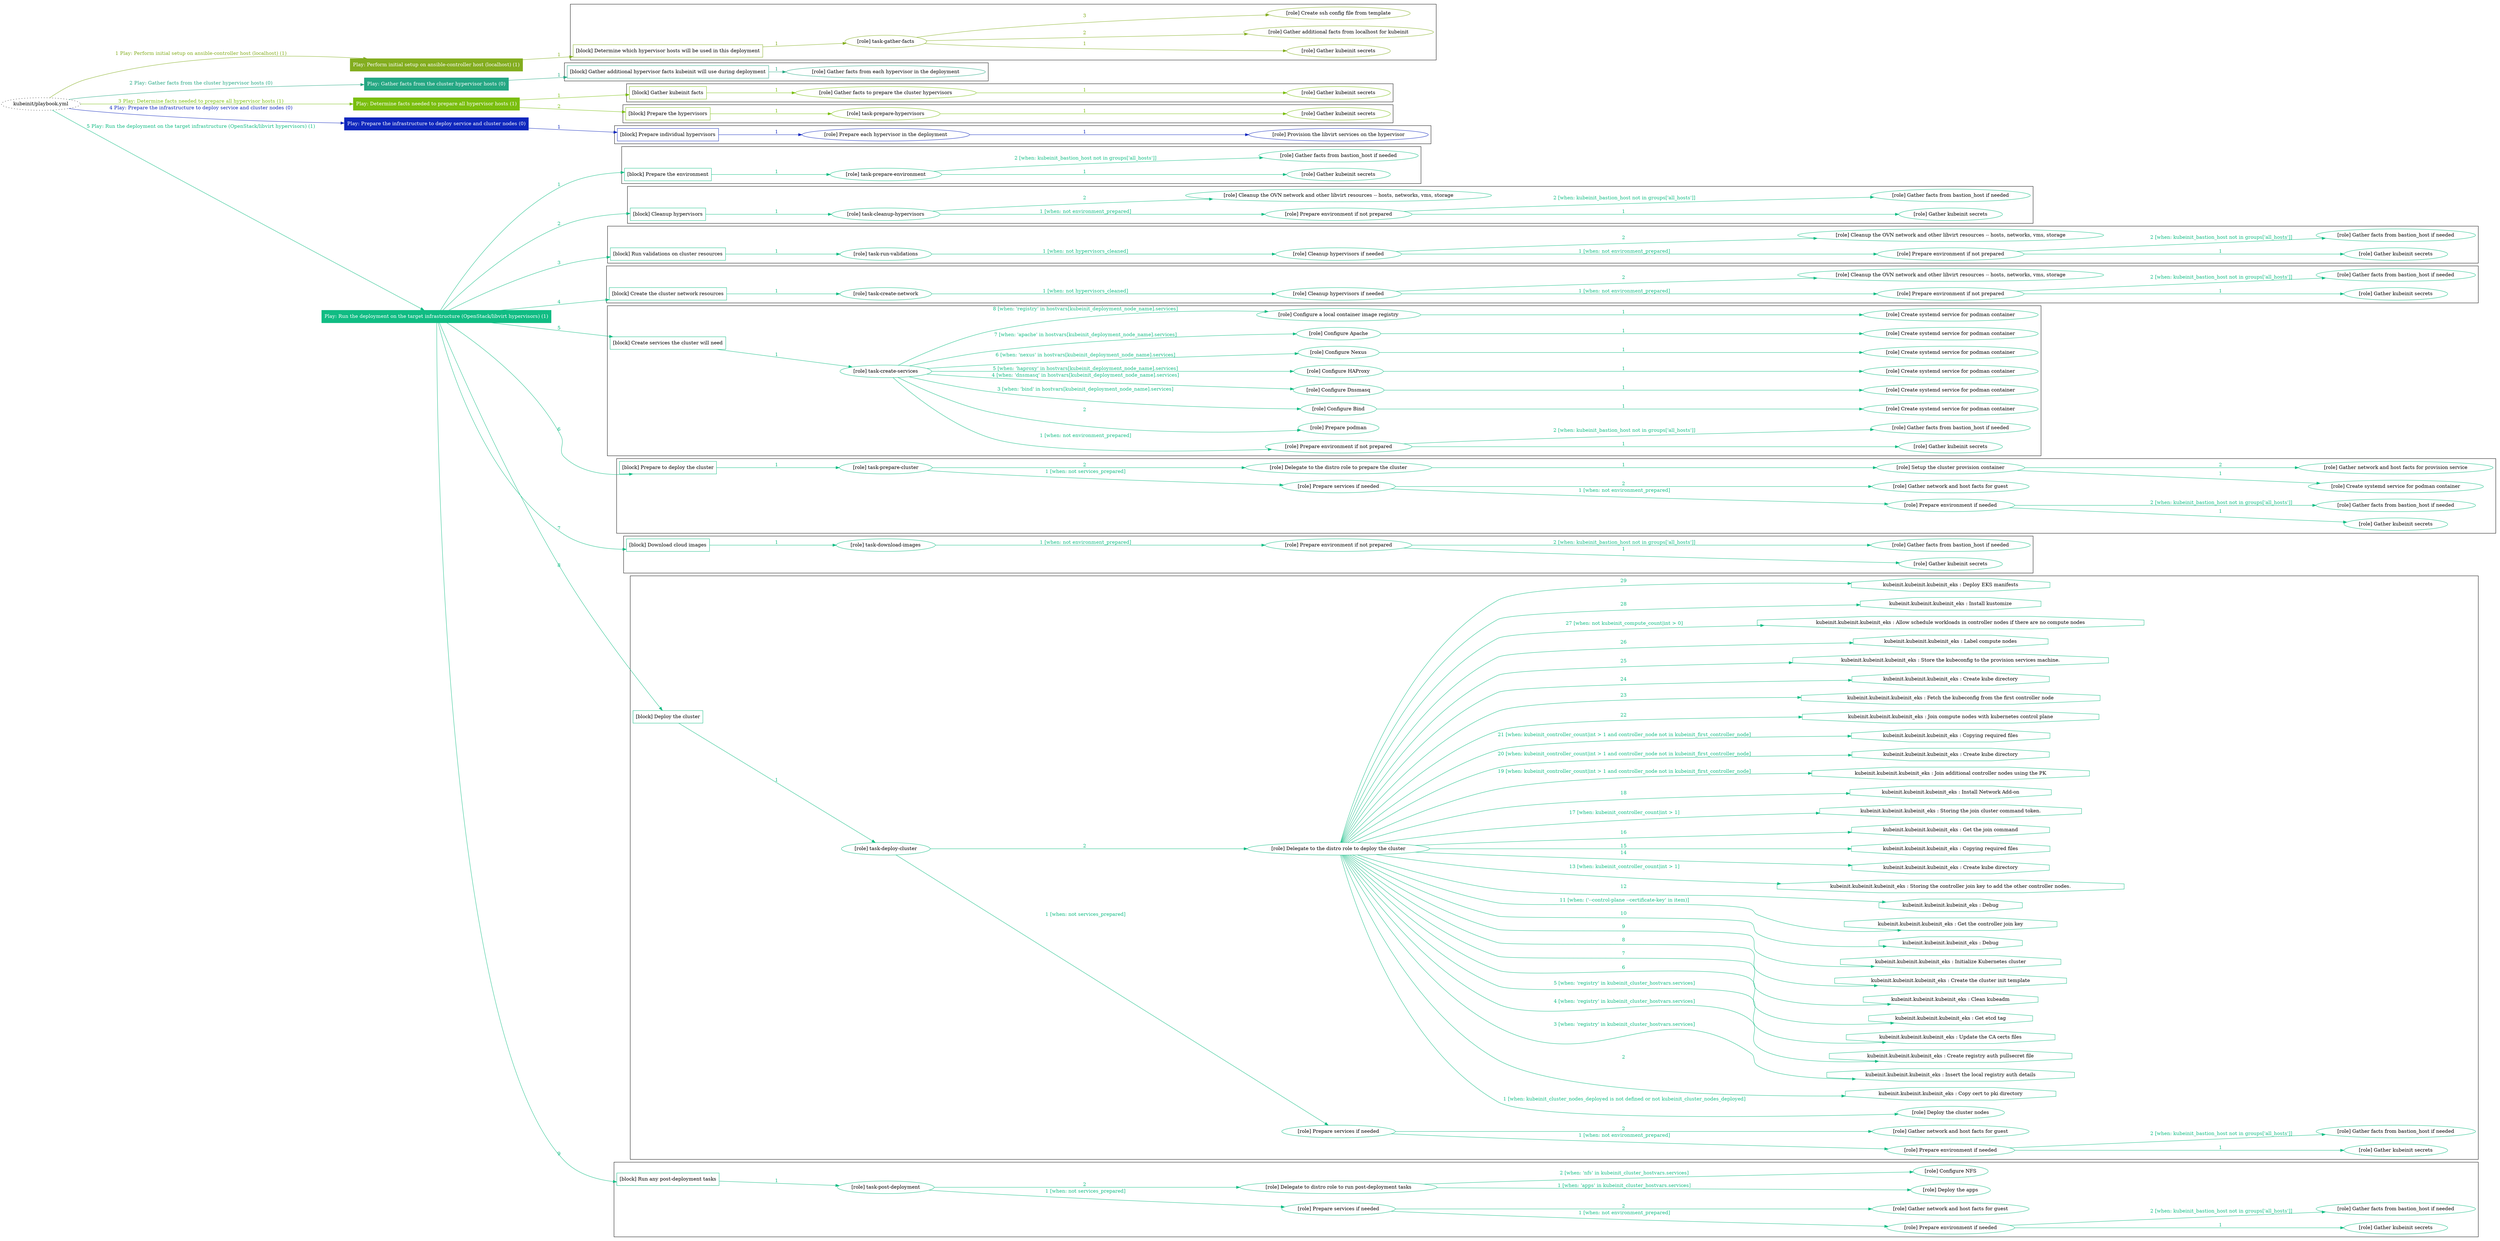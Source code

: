 digraph {
	graph [concentrate=true ordering=in rankdir=LR ratio=fill]
	edge [esep=5 sep=10]
	"kubeinit/playbook.yml" [URL="/home/runner/work/kubeinit/kubeinit/kubeinit/playbook.yml" id=playbook_0916b3a9 style=dotted]
	"kubeinit/playbook.yml" -> play_461f63df [label="1 Play: Perform initial setup on ansible-controller host (localhost) (1)" color="#83ad1f" fontcolor="#83ad1f" id=edge_play_461f63df labeltooltip="1 Play: Perform initial setup on ansible-controller host (localhost) (1)" tooltip="1 Play: Perform initial setup on ansible-controller host (localhost) (1)"]
	subgraph "Play: Perform initial setup on ansible-controller host (localhost) (1)" {
		play_461f63df [label="Play: Perform initial setup on ansible-controller host (localhost) (1)" URL="/home/runner/work/kubeinit/kubeinit/kubeinit/playbook.yml" color="#83ad1f" fontcolor="#ffffff" id=play_461f63df shape=box style=filled tooltip=localhost]
		play_461f63df -> block_57b166c6 [label=1 color="#83ad1f" fontcolor="#83ad1f" id=edge_block_57b166c6 labeltooltip=1 tooltip=1]
		subgraph cluster_block_57b166c6 {
			block_57b166c6 [label="[block] Determine which hypervisor hosts will be used in this deployment" URL="/home/runner/work/kubeinit/kubeinit/kubeinit/playbook.yml" color="#83ad1f" id=block_57b166c6 labeltooltip="Determine which hypervisor hosts will be used in this deployment" shape=box tooltip="Determine which hypervisor hosts will be used in this deployment"]
			block_57b166c6 -> role_455700e5 [label="1 " color="#83ad1f" fontcolor="#83ad1f" id=edge_role_455700e5 labeltooltip="1 " tooltip="1 "]
			subgraph "task-gather-facts" {
				role_455700e5 [label="[role] task-gather-facts" URL="/home/runner/work/kubeinit/kubeinit/kubeinit/playbook.yml" color="#83ad1f" id=role_455700e5 tooltip="task-gather-facts"]
				role_455700e5 -> role_65c70327 [label="1 " color="#83ad1f" fontcolor="#83ad1f" id=edge_role_65c70327 labeltooltip="1 " tooltip="1 "]
				subgraph "Gather kubeinit secrets" {
					role_65c70327 [label="[role] Gather kubeinit secrets" URL="/home/runner/.ansible/collections/ansible_collections/kubeinit/kubeinit/roles/kubeinit_prepare/tasks/build_hypervisors_group.yml" color="#83ad1f" id=role_65c70327 tooltip="Gather kubeinit secrets"]
				}
				role_455700e5 -> role_7f122f40 [label="2 " color="#83ad1f" fontcolor="#83ad1f" id=edge_role_7f122f40 labeltooltip="2 " tooltip="2 "]
				subgraph "Gather additional facts from localhost for kubeinit" {
					role_7f122f40 [label="[role] Gather additional facts from localhost for kubeinit" URL="/home/runner/.ansible/collections/ansible_collections/kubeinit/kubeinit/roles/kubeinit_prepare/tasks/build_hypervisors_group.yml" color="#83ad1f" id=role_7f122f40 tooltip="Gather additional facts from localhost for kubeinit"]
				}
				role_455700e5 -> role_d9b07d53 [label="3 " color="#83ad1f" fontcolor="#83ad1f" id=edge_role_d9b07d53 labeltooltip="3 " tooltip="3 "]
				subgraph "Create ssh config file from template" {
					role_d9b07d53 [label="[role] Create ssh config file from template" URL="/home/runner/.ansible/collections/ansible_collections/kubeinit/kubeinit/roles/kubeinit_prepare/tasks/build_hypervisors_group.yml" color="#83ad1f" id=role_d9b07d53 tooltip="Create ssh config file from template"]
				}
			}
		}
	}
	"kubeinit/playbook.yml" -> play_03775ae2 [label="2 Play: Gather facts from the cluster hypervisor hosts (0)" color="#25a783" fontcolor="#25a783" id=edge_play_03775ae2 labeltooltip="2 Play: Gather facts from the cluster hypervisor hosts (0)" tooltip="2 Play: Gather facts from the cluster hypervisor hosts (0)"]
	subgraph "Play: Gather facts from the cluster hypervisor hosts (0)" {
		play_03775ae2 [label="Play: Gather facts from the cluster hypervisor hosts (0)" URL="/home/runner/work/kubeinit/kubeinit/kubeinit/playbook.yml" color="#25a783" fontcolor="#ffffff" id=play_03775ae2 shape=box style=filled tooltip="Play: Gather facts from the cluster hypervisor hosts (0)"]
		play_03775ae2 -> block_0fb502ab [label=1 color="#25a783" fontcolor="#25a783" id=edge_block_0fb502ab labeltooltip=1 tooltip=1]
		subgraph cluster_block_0fb502ab {
			block_0fb502ab [label="[block] Gather additional hypervisor facts kubeinit will use during deployment" URL="/home/runner/work/kubeinit/kubeinit/kubeinit/playbook.yml" color="#25a783" id=block_0fb502ab labeltooltip="Gather additional hypervisor facts kubeinit will use during deployment" shape=box tooltip="Gather additional hypervisor facts kubeinit will use during deployment"]
			block_0fb502ab -> role_079dc80c [label="1 " color="#25a783" fontcolor="#25a783" id=edge_role_079dc80c labeltooltip="1 " tooltip="1 "]
			subgraph "Gather facts from each hypervisor in the deployment" {
				role_079dc80c [label="[role] Gather facts from each hypervisor in the deployment" URL="/home/runner/work/kubeinit/kubeinit/kubeinit/playbook.yml" color="#25a783" id=role_079dc80c tooltip="Gather facts from each hypervisor in the deployment"]
			}
		}
	}
	"kubeinit/playbook.yml" -> play_28f8b6b2 [label="3 Play: Determine facts needed to prepare all hypervisor hosts (1)" color="#7abe0e" fontcolor="#7abe0e" id=edge_play_28f8b6b2 labeltooltip="3 Play: Determine facts needed to prepare all hypervisor hosts (1)" tooltip="3 Play: Determine facts needed to prepare all hypervisor hosts (1)"]
	subgraph "Play: Determine facts needed to prepare all hypervisor hosts (1)" {
		play_28f8b6b2 [label="Play: Determine facts needed to prepare all hypervisor hosts (1)" URL="/home/runner/work/kubeinit/kubeinit/kubeinit/playbook.yml" color="#7abe0e" fontcolor="#ffffff" id=play_28f8b6b2 shape=box style=filled tooltip=localhost]
		play_28f8b6b2 -> block_557bb067 [label=1 color="#7abe0e" fontcolor="#7abe0e" id=edge_block_557bb067 labeltooltip=1 tooltip=1]
		subgraph cluster_block_557bb067 {
			block_557bb067 [label="[block] Gather kubeinit facts" URL="/home/runner/work/kubeinit/kubeinit/kubeinit/playbook.yml" color="#7abe0e" id=block_557bb067 labeltooltip="Gather kubeinit facts" shape=box tooltip="Gather kubeinit facts"]
			block_557bb067 -> role_64e8830f [label="1 " color="#7abe0e" fontcolor="#7abe0e" id=edge_role_64e8830f labeltooltip="1 " tooltip="1 "]
			subgraph "Gather facts to prepare the cluster hypervisors" {
				role_64e8830f [label="[role] Gather facts to prepare the cluster hypervisors" URL="/home/runner/work/kubeinit/kubeinit/kubeinit/playbook.yml" color="#7abe0e" id=role_64e8830f tooltip="Gather facts to prepare the cluster hypervisors"]
				role_64e8830f -> role_b090e679 [label="1 " color="#7abe0e" fontcolor="#7abe0e" id=edge_role_b090e679 labeltooltip="1 " tooltip="1 "]
				subgraph "Gather kubeinit secrets" {
					role_b090e679 [label="[role] Gather kubeinit secrets" URL="/home/runner/.ansible/collections/ansible_collections/kubeinit/kubeinit/roles/kubeinit_prepare/tasks/gather_kubeinit_facts.yml" color="#7abe0e" id=role_b090e679 tooltip="Gather kubeinit secrets"]
				}
			}
		}
		play_28f8b6b2 -> block_dbf08c11 [label=2 color="#7abe0e" fontcolor="#7abe0e" id=edge_block_dbf08c11 labeltooltip=2 tooltip=2]
		subgraph cluster_block_dbf08c11 {
			block_dbf08c11 [label="[block] Prepare the hypervisors" URL="/home/runner/work/kubeinit/kubeinit/kubeinit/playbook.yml" color="#7abe0e" id=block_dbf08c11 labeltooltip="Prepare the hypervisors" shape=box tooltip="Prepare the hypervisors"]
			block_dbf08c11 -> role_82c4c36d [label="1 " color="#7abe0e" fontcolor="#7abe0e" id=edge_role_82c4c36d labeltooltip="1 " tooltip="1 "]
			subgraph "task-prepare-hypervisors" {
				role_82c4c36d [label="[role] task-prepare-hypervisors" URL="/home/runner/work/kubeinit/kubeinit/kubeinit/playbook.yml" color="#7abe0e" id=role_82c4c36d tooltip="task-prepare-hypervisors"]
				role_82c4c36d -> role_8517a9b2 [label="1 " color="#7abe0e" fontcolor="#7abe0e" id=edge_role_8517a9b2 labeltooltip="1 " tooltip="1 "]
				subgraph "Gather kubeinit secrets" {
					role_8517a9b2 [label="[role] Gather kubeinit secrets" URL="/home/runner/.ansible/collections/ansible_collections/kubeinit/kubeinit/roles/kubeinit_prepare/tasks/gather_kubeinit_facts.yml" color="#7abe0e" id=role_8517a9b2 tooltip="Gather kubeinit secrets"]
				}
			}
		}
	}
	"kubeinit/playbook.yml" -> play_63324769 [label="4 Play: Prepare the infrastructure to deploy service and cluster nodes (0)" color="#0f27bd" fontcolor="#0f27bd" id=edge_play_63324769 labeltooltip="4 Play: Prepare the infrastructure to deploy service and cluster nodes (0)" tooltip="4 Play: Prepare the infrastructure to deploy service and cluster nodes (0)"]
	subgraph "Play: Prepare the infrastructure to deploy service and cluster nodes (0)" {
		play_63324769 [label="Play: Prepare the infrastructure to deploy service and cluster nodes (0)" URL="/home/runner/work/kubeinit/kubeinit/kubeinit/playbook.yml" color="#0f27bd" fontcolor="#ffffff" id=play_63324769 shape=box style=filled tooltip="Play: Prepare the infrastructure to deploy service and cluster nodes (0)"]
		play_63324769 -> block_1c818c4d [label=1 color="#0f27bd" fontcolor="#0f27bd" id=edge_block_1c818c4d labeltooltip=1 tooltip=1]
		subgraph cluster_block_1c818c4d {
			block_1c818c4d [label="[block] Prepare individual hypervisors" URL="/home/runner/work/kubeinit/kubeinit/kubeinit/playbook.yml" color="#0f27bd" id=block_1c818c4d labeltooltip="Prepare individual hypervisors" shape=box tooltip="Prepare individual hypervisors"]
			block_1c818c4d -> role_b72a76fb [label="1 " color="#0f27bd" fontcolor="#0f27bd" id=edge_role_b72a76fb labeltooltip="1 " tooltip="1 "]
			subgraph "Prepare each hypervisor in the deployment" {
				role_b72a76fb [label="[role] Prepare each hypervisor in the deployment" URL="/home/runner/work/kubeinit/kubeinit/kubeinit/playbook.yml" color="#0f27bd" id=role_b72a76fb tooltip="Prepare each hypervisor in the deployment"]
				role_b72a76fb -> role_1ca8a80e [label="1 " color="#0f27bd" fontcolor="#0f27bd" id=edge_role_1ca8a80e labeltooltip="1 " tooltip="1 "]
				subgraph "Provision the libvirt services on the hypervisor" {
					role_1ca8a80e [label="[role] Provision the libvirt services on the hypervisor" URL="/home/runner/.ansible/collections/ansible_collections/kubeinit/kubeinit/roles/kubeinit_prepare/tasks/prepare_hypervisor.yml" color="#0f27bd" id=role_1ca8a80e tooltip="Provision the libvirt services on the hypervisor"]
				}
			}
		}
	}
	"kubeinit/playbook.yml" -> play_21eddc0d [label="5 Play: Run the deployment on the target infrastructure (OpenStack/libvirt hypervisors) (1)" color="#10bc83" fontcolor="#10bc83" id=edge_play_21eddc0d labeltooltip="5 Play: Run the deployment on the target infrastructure (OpenStack/libvirt hypervisors) (1)" tooltip="5 Play: Run the deployment on the target infrastructure (OpenStack/libvirt hypervisors) (1)"]
	subgraph "Play: Run the deployment on the target infrastructure (OpenStack/libvirt hypervisors) (1)" {
		play_21eddc0d [label="Play: Run the deployment on the target infrastructure (OpenStack/libvirt hypervisors) (1)" URL="/home/runner/work/kubeinit/kubeinit/kubeinit/playbook.yml" color="#10bc83" fontcolor="#ffffff" id=play_21eddc0d shape=box style=filled tooltip=localhost]
		play_21eddc0d -> block_a3bb1d55 [label=1 color="#10bc83" fontcolor="#10bc83" id=edge_block_a3bb1d55 labeltooltip=1 tooltip=1]
		subgraph cluster_block_a3bb1d55 {
			block_a3bb1d55 [label="[block] Prepare the environment" URL="/home/runner/work/kubeinit/kubeinit/kubeinit/playbook.yml" color="#10bc83" id=block_a3bb1d55 labeltooltip="Prepare the environment" shape=box tooltip="Prepare the environment"]
			block_a3bb1d55 -> role_e2083e90 [label="1 " color="#10bc83" fontcolor="#10bc83" id=edge_role_e2083e90 labeltooltip="1 " tooltip="1 "]
			subgraph "task-prepare-environment" {
				role_e2083e90 [label="[role] task-prepare-environment" URL="/home/runner/work/kubeinit/kubeinit/kubeinit/playbook.yml" color="#10bc83" id=role_e2083e90 tooltip="task-prepare-environment"]
				role_e2083e90 -> role_364fad1b [label="1 " color="#10bc83" fontcolor="#10bc83" id=edge_role_364fad1b labeltooltip="1 " tooltip="1 "]
				subgraph "Gather kubeinit secrets" {
					role_364fad1b [label="[role] Gather kubeinit secrets" URL="/home/runner/.ansible/collections/ansible_collections/kubeinit/kubeinit/roles/kubeinit_prepare/tasks/gather_kubeinit_facts.yml" color="#10bc83" id=role_364fad1b tooltip="Gather kubeinit secrets"]
				}
				role_e2083e90 -> role_e8c5f837 [label="2 [when: kubeinit_bastion_host not in groups['all_hosts']]" color="#10bc83" fontcolor="#10bc83" id=edge_role_e8c5f837 labeltooltip="2 [when: kubeinit_bastion_host not in groups['all_hosts']]" tooltip="2 [when: kubeinit_bastion_host not in groups['all_hosts']]"]
				subgraph "Gather facts from bastion_host if needed" {
					role_e8c5f837 [label="[role] Gather facts from bastion_host if needed" URL="/home/runner/.ansible/collections/ansible_collections/kubeinit/kubeinit/roles/kubeinit_prepare/tasks/main.yml" color="#10bc83" id=role_e8c5f837 tooltip="Gather facts from bastion_host if needed"]
				}
			}
		}
		play_21eddc0d -> block_e7d4c3f4 [label=2 color="#10bc83" fontcolor="#10bc83" id=edge_block_e7d4c3f4 labeltooltip=2 tooltip=2]
		subgraph cluster_block_e7d4c3f4 {
			block_e7d4c3f4 [label="[block] Cleanup hypervisors" URL="/home/runner/work/kubeinit/kubeinit/kubeinit/playbook.yml" color="#10bc83" id=block_e7d4c3f4 labeltooltip="Cleanup hypervisors" shape=box tooltip="Cleanup hypervisors"]
			block_e7d4c3f4 -> role_fa744ed0 [label="1 " color="#10bc83" fontcolor="#10bc83" id=edge_role_fa744ed0 labeltooltip="1 " tooltip="1 "]
			subgraph "task-cleanup-hypervisors" {
				role_fa744ed0 [label="[role] task-cleanup-hypervisors" URL="/home/runner/work/kubeinit/kubeinit/kubeinit/playbook.yml" color="#10bc83" id=role_fa744ed0 tooltip="task-cleanup-hypervisors"]
				role_fa744ed0 -> role_dba9021f [label="1 [when: not environment_prepared]" color="#10bc83" fontcolor="#10bc83" id=edge_role_dba9021f labeltooltip="1 [when: not environment_prepared]" tooltip="1 [when: not environment_prepared]"]
				subgraph "Prepare environment if not prepared" {
					role_dba9021f [label="[role] Prepare environment if not prepared" URL="/home/runner/.ansible/collections/ansible_collections/kubeinit/kubeinit/roles/kubeinit_libvirt/tasks/cleanup_hypervisors.yml" color="#10bc83" id=role_dba9021f tooltip="Prepare environment if not prepared"]
					role_dba9021f -> role_f7ec2379 [label="1 " color="#10bc83" fontcolor="#10bc83" id=edge_role_f7ec2379 labeltooltip="1 " tooltip="1 "]
					subgraph "Gather kubeinit secrets" {
						role_f7ec2379 [label="[role] Gather kubeinit secrets" URL="/home/runner/.ansible/collections/ansible_collections/kubeinit/kubeinit/roles/kubeinit_prepare/tasks/gather_kubeinit_facts.yml" color="#10bc83" id=role_f7ec2379 tooltip="Gather kubeinit secrets"]
					}
					role_dba9021f -> role_b32477b2 [label="2 [when: kubeinit_bastion_host not in groups['all_hosts']]" color="#10bc83" fontcolor="#10bc83" id=edge_role_b32477b2 labeltooltip="2 [when: kubeinit_bastion_host not in groups['all_hosts']]" tooltip="2 [when: kubeinit_bastion_host not in groups['all_hosts']]"]
					subgraph "Gather facts from bastion_host if needed" {
						role_b32477b2 [label="[role] Gather facts from bastion_host if needed" URL="/home/runner/.ansible/collections/ansible_collections/kubeinit/kubeinit/roles/kubeinit_prepare/tasks/main.yml" color="#10bc83" id=role_b32477b2 tooltip="Gather facts from bastion_host if needed"]
					}
				}
				role_fa744ed0 -> role_de6dde8c [label="2 " color="#10bc83" fontcolor="#10bc83" id=edge_role_de6dde8c labeltooltip="2 " tooltip="2 "]
				subgraph "Cleanup the OVN network and other libvirt resources -- hosts, networks, vms, storage" {
					role_de6dde8c [label="[role] Cleanup the OVN network and other libvirt resources -- hosts, networks, vms, storage" URL="/home/runner/.ansible/collections/ansible_collections/kubeinit/kubeinit/roles/kubeinit_libvirt/tasks/cleanup_hypervisors.yml" color="#10bc83" id=role_de6dde8c tooltip="Cleanup the OVN network and other libvirt resources -- hosts, networks, vms, storage"]
				}
			}
		}
		play_21eddc0d -> block_39663528 [label=3 color="#10bc83" fontcolor="#10bc83" id=edge_block_39663528 labeltooltip=3 tooltip=3]
		subgraph cluster_block_39663528 {
			block_39663528 [label="[block] Run validations on cluster resources" URL="/home/runner/work/kubeinit/kubeinit/kubeinit/playbook.yml" color="#10bc83" id=block_39663528 labeltooltip="Run validations on cluster resources" shape=box tooltip="Run validations on cluster resources"]
			block_39663528 -> role_5e609389 [label="1 " color="#10bc83" fontcolor="#10bc83" id=edge_role_5e609389 labeltooltip="1 " tooltip="1 "]
			subgraph "task-run-validations" {
				role_5e609389 [label="[role] task-run-validations" URL="/home/runner/work/kubeinit/kubeinit/kubeinit/playbook.yml" color="#10bc83" id=role_5e609389 tooltip="task-run-validations"]
				role_5e609389 -> role_4e046817 [label="1 [when: not hypervisors_cleaned]" color="#10bc83" fontcolor="#10bc83" id=edge_role_4e046817 labeltooltip="1 [when: not hypervisors_cleaned]" tooltip="1 [when: not hypervisors_cleaned]"]
				subgraph "Cleanup hypervisors if needed" {
					role_4e046817 [label="[role] Cleanup hypervisors if needed" URL="/home/runner/.ansible/collections/ansible_collections/kubeinit/kubeinit/roles/kubeinit_validations/tasks/main.yml" color="#10bc83" id=role_4e046817 tooltip="Cleanup hypervisors if needed"]
					role_4e046817 -> role_478037de [label="1 [when: not environment_prepared]" color="#10bc83" fontcolor="#10bc83" id=edge_role_478037de labeltooltip="1 [when: not environment_prepared]" tooltip="1 [when: not environment_prepared]"]
					subgraph "Prepare environment if not prepared" {
						role_478037de [label="[role] Prepare environment if not prepared" URL="/home/runner/.ansible/collections/ansible_collections/kubeinit/kubeinit/roles/kubeinit_libvirt/tasks/cleanup_hypervisors.yml" color="#10bc83" id=role_478037de tooltip="Prepare environment if not prepared"]
						role_478037de -> role_f96cb07a [label="1 " color="#10bc83" fontcolor="#10bc83" id=edge_role_f96cb07a labeltooltip="1 " tooltip="1 "]
						subgraph "Gather kubeinit secrets" {
							role_f96cb07a [label="[role] Gather kubeinit secrets" URL="/home/runner/.ansible/collections/ansible_collections/kubeinit/kubeinit/roles/kubeinit_prepare/tasks/gather_kubeinit_facts.yml" color="#10bc83" id=role_f96cb07a tooltip="Gather kubeinit secrets"]
						}
						role_478037de -> role_a9cf3142 [label="2 [when: kubeinit_bastion_host not in groups['all_hosts']]" color="#10bc83" fontcolor="#10bc83" id=edge_role_a9cf3142 labeltooltip="2 [when: kubeinit_bastion_host not in groups['all_hosts']]" tooltip="2 [when: kubeinit_bastion_host not in groups['all_hosts']]"]
						subgraph "Gather facts from bastion_host if needed" {
							role_a9cf3142 [label="[role] Gather facts from bastion_host if needed" URL="/home/runner/.ansible/collections/ansible_collections/kubeinit/kubeinit/roles/kubeinit_prepare/tasks/main.yml" color="#10bc83" id=role_a9cf3142 tooltip="Gather facts from bastion_host if needed"]
						}
					}
					role_4e046817 -> role_d745fe27 [label="2 " color="#10bc83" fontcolor="#10bc83" id=edge_role_d745fe27 labeltooltip="2 " tooltip="2 "]
					subgraph "Cleanup the OVN network and other libvirt resources -- hosts, networks, vms, storage" {
						role_d745fe27 [label="[role] Cleanup the OVN network and other libvirt resources -- hosts, networks, vms, storage" URL="/home/runner/.ansible/collections/ansible_collections/kubeinit/kubeinit/roles/kubeinit_libvirt/tasks/cleanup_hypervisors.yml" color="#10bc83" id=role_d745fe27 tooltip="Cleanup the OVN network and other libvirt resources -- hosts, networks, vms, storage"]
					}
				}
			}
		}
		play_21eddc0d -> block_aad465c8 [label=4 color="#10bc83" fontcolor="#10bc83" id=edge_block_aad465c8 labeltooltip=4 tooltip=4]
		subgraph cluster_block_aad465c8 {
			block_aad465c8 [label="[block] Create the cluster network resources" URL="/home/runner/work/kubeinit/kubeinit/kubeinit/playbook.yml" color="#10bc83" id=block_aad465c8 labeltooltip="Create the cluster network resources" shape=box tooltip="Create the cluster network resources"]
			block_aad465c8 -> role_92da9f4c [label="1 " color="#10bc83" fontcolor="#10bc83" id=edge_role_92da9f4c labeltooltip="1 " tooltip="1 "]
			subgraph "task-create-network" {
				role_92da9f4c [label="[role] task-create-network" URL="/home/runner/work/kubeinit/kubeinit/kubeinit/playbook.yml" color="#10bc83" id=role_92da9f4c tooltip="task-create-network"]
				role_92da9f4c -> role_0a32a8a4 [label="1 [when: not hypervisors_cleaned]" color="#10bc83" fontcolor="#10bc83" id=edge_role_0a32a8a4 labeltooltip="1 [when: not hypervisors_cleaned]" tooltip="1 [when: not hypervisors_cleaned]"]
				subgraph "Cleanup hypervisors if needed" {
					role_0a32a8a4 [label="[role] Cleanup hypervisors if needed" URL="/home/runner/.ansible/collections/ansible_collections/kubeinit/kubeinit/roles/kubeinit_libvirt/tasks/create_network.yml" color="#10bc83" id=role_0a32a8a4 tooltip="Cleanup hypervisors if needed"]
					role_0a32a8a4 -> role_4e65fe35 [label="1 [when: not environment_prepared]" color="#10bc83" fontcolor="#10bc83" id=edge_role_4e65fe35 labeltooltip="1 [when: not environment_prepared]" tooltip="1 [when: not environment_prepared]"]
					subgraph "Prepare environment if not prepared" {
						role_4e65fe35 [label="[role] Prepare environment if not prepared" URL="/home/runner/.ansible/collections/ansible_collections/kubeinit/kubeinit/roles/kubeinit_libvirt/tasks/cleanup_hypervisors.yml" color="#10bc83" id=role_4e65fe35 tooltip="Prepare environment if not prepared"]
						role_4e65fe35 -> role_89dbedb2 [label="1 " color="#10bc83" fontcolor="#10bc83" id=edge_role_89dbedb2 labeltooltip="1 " tooltip="1 "]
						subgraph "Gather kubeinit secrets" {
							role_89dbedb2 [label="[role] Gather kubeinit secrets" URL="/home/runner/.ansible/collections/ansible_collections/kubeinit/kubeinit/roles/kubeinit_prepare/tasks/gather_kubeinit_facts.yml" color="#10bc83" id=role_89dbedb2 tooltip="Gather kubeinit secrets"]
						}
						role_4e65fe35 -> role_59d791bf [label="2 [when: kubeinit_bastion_host not in groups['all_hosts']]" color="#10bc83" fontcolor="#10bc83" id=edge_role_59d791bf labeltooltip="2 [when: kubeinit_bastion_host not in groups['all_hosts']]" tooltip="2 [when: kubeinit_bastion_host not in groups['all_hosts']]"]
						subgraph "Gather facts from bastion_host if needed" {
							role_59d791bf [label="[role] Gather facts from bastion_host if needed" URL="/home/runner/.ansible/collections/ansible_collections/kubeinit/kubeinit/roles/kubeinit_prepare/tasks/main.yml" color="#10bc83" id=role_59d791bf tooltip="Gather facts from bastion_host if needed"]
						}
					}
					role_0a32a8a4 -> role_61cb6d55 [label="2 " color="#10bc83" fontcolor="#10bc83" id=edge_role_61cb6d55 labeltooltip="2 " tooltip="2 "]
					subgraph "Cleanup the OVN network and other libvirt resources -- hosts, networks, vms, storage" {
						role_61cb6d55 [label="[role] Cleanup the OVN network and other libvirt resources -- hosts, networks, vms, storage" URL="/home/runner/.ansible/collections/ansible_collections/kubeinit/kubeinit/roles/kubeinit_libvirt/tasks/cleanup_hypervisors.yml" color="#10bc83" id=role_61cb6d55 tooltip="Cleanup the OVN network and other libvirt resources -- hosts, networks, vms, storage"]
					}
				}
			}
		}
		play_21eddc0d -> block_6a14eb51 [label=5 color="#10bc83" fontcolor="#10bc83" id=edge_block_6a14eb51 labeltooltip=5 tooltip=5]
		subgraph cluster_block_6a14eb51 {
			block_6a14eb51 [label="[block] Create services the cluster will need" URL="/home/runner/work/kubeinit/kubeinit/kubeinit/playbook.yml" color="#10bc83" id=block_6a14eb51 labeltooltip="Create services the cluster will need" shape=box tooltip="Create services the cluster will need"]
			block_6a14eb51 -> role_c7899f35 [label="1 " color="#10bc83" fontcolor="#10bc83" id=edge_role_c7899f35 labeltooltip="1 " tooltip="1 "]
			subgraph "task-create-services" {
				role_c7899f35 [label="[role] task-create-services" URL="/home/runner/work/kubeinit/kubeinit/kubeinit/playbook.yml" color="#10bc83" id=role_c7899f35 tooltip="task-create-services"]
				role_c7899f35 -> role_019f3a9a [label="1 [when: not environment_prepared]" color="#10bc83" fontcolor="#10bc83" id=edge_role_019f3a9a labeltooltip="1 [when: not environment_prepared]" tooltip="1 [when: not environment_prepared]"]
				subgraph "Prepare environment if not prepared" {
					role_019f3a9a [label="[role] Prepare environment if not prepared" URL="/home/runner/.ansible/collections/ansible_collections/kubeinit/kubeinit/roles/kubeinit_services/tasks/main.yml" color="#10bc83" id=role_019f3a9a tooltip="Prepare environment if not prepared"]
					role_019f3a9a -> role_e0e988cc [label="1 " color="#10bc83" fontcolor="#10bc83" id=edge_role_e0e988cc labeltooltip="1 " tooltip="1 "]
					subgraph "Gather kubeinit secrets" {
						role_e0e988cc [label="[role] Gather kubeinit secrets" URL="/home/runner/.ansible/collections/ansible_collections/kubeinit/kubeinit/roles/kubeinit_prepare/tasks/gather_kubeinit_facts.yml" color="#10bc83" id=role_e0e988cc tooltip="Gather kubeinit secrets"]
					}
					role_019f3a9a -> role_c2736aae [label="2 [when: kubeinit_bastion_host not in groups['all_hosts']]" color="#10bc83" fontcolor="#10bc83" id=edge_role_c2736aae labeltooltip="2 [when: kubeinit_bastion_host not in groups['all_hosts']]" tooltip="2 [when: kubeinit_bastion_host not in groups['all_hosts']]"]
					subgraph "Gather facts from bastion_host if needed" {
						role_c2736aae [label="[role] Gather facts from bastion_host if needed" URL="/home/runner/.ansible/collections/ansible_collections/kubeinit/kubeinit/roles/kubeinit_prepare/tasks/main.yml" color="#10bc83" id=role_c2736aae tooltip="Gather facts from bastion_host if needed"]
					}
				}
				role_c7899f35 -> role_c3882caa [label="2 " color="#10bc83" fontcolor="#10bc83" id=edge_role_c3882caa labeltooltip="2 " tooltip="2 "]
				subgraph "Prepare podman" {
					role_c3882caa [label="[role] Prepare podman" URL="/home/runner/.ansible/collections/ansible_collections/kubeinit/kubeinit/roles/kubeinit_services/tasks/00_create_service_pod.yml" color="#10bc83" id=role_c3882caa tooltip="Prepare podman"]
				}
				role_c7899f35 -> role_9f09f773 [label="3 [when: 'bind' in hostvars[kubeinit_deployment_node_name].services]" color="#10bc83" fontcolor="#10bc83" id=edge_role_9f09f773 labeltooltip="3 [when: 'bind' in hostvars[kubeinit_deployment_node_name].services]" tooltip="3 [when: 'bind' in hostvars[kubeinit_deployment_node_name].services]"]
				subgraph "Configure Bind" {
					role_9f09f773 [label="[role] Configure Bind" URL="/home/runner/.ansible/collections/ansible_collections/kubeinit/kubeinit/roles/kubeinit_services/tasks/start_services_containers.yml" color="#10bc83" id=role_9f09f773 tooltip="Configure Bind"]
					role_9f09f773 -> role_dd355c5c [label="1 " color="#10bc83" fontcolor="#10bc83" id=edge_role_dd355c5c labeltooltip="1 " tooltip="1 "]
					subgraph "Create systemd service for podman container" {
						role_dd355c5c [label="[role] Create systemd service for podman container" URL="/home/runner/.ansible/collections/ansible_collections/kubeinit/kubeinit/roles/kubeinit_bind/tasks/main.yml" color="#10bc83" id=role_dd355c5c tooltip="Create systemd service for podman container"]
					}
				}
				role_c7899f35 -> role_d2d2aca8 [label="4 [when: 'dnsmasq' in hostvars[kubeinit_deployment_node_name].services]" color="#10bc83" fontcolor="#10bc83" id=edge_role_d2d2aca8 labeltooltip="4 [when: 'dnsmasq' in hostvars[kubeinit_deployment_node_name].services]" tooltip="4 [when: 'dnsmasq' in hostvars[kubeinit_deployment_node_name].services]"]
				subgraph "Configure Dnsmasq" {
					role_d2d2aca8 [label="[role] Configure Dnsmasq" URL="/home/runner/.ansible/collections/ansible_collections/kubeinit/kubeinit/roles/kubeinit_services/tasks/start_services_containers.yml" color="#10bc83" id=role_d2d2aca8 tooltip="Configure Dnsmasq"]
					role_d2d2aca8 -> role_6eac736d [label="1 " color="#10bc83" fontcolor="#10bc83" id=edge_role_6eac736d labeltooltip="1 " tooltip="1 "]
					subgraph "Create systemd service for podman container" {
						role_6eac736d [label="[role] Create systemd service for podman container" URL="/home/runner/.ansible/collections/ansible_collections/kubeinit/kubeinit/roles/kubeinit_dnsmasq/tasks/main.yml" color="#10bc83" id=role_6eac736d tooltip="Create systemd service for podman container"]
					}
				}
				role_c7899f35 -> role_25bc707f [label="5 [when: 'haproxy' in hostvars[kubeinit_deployment_node_name].services]" color="#10bc83" fontcolor="#10bc83" id=edge_role_25bc707f labeltooltip="5 [when: 'haproxy' in hostvars[kubeinit_deployment_node_name].services]" tooltip="5 [when: 'haproxy' in hostvars[kubeinit_deployment_node_name].services]"]
				subgraph "Configure HAProxy" {
					role_25bc707f [label="[role] Configure HAProxy" URL="/home/runner/.ansible/collections/ansible_collections/kubeinit/kubeinit/roles/kubeinit_services/tasks/start_services_containers.yml" color="#10bc83" id=role_25bc707f tooltip="Configure HAProxy"]
					role_25bc707f -> role_6eb2ab24 [label="1 " color="#10bc83" fontcolor="#10bc83" id=edge_role_6eb2ab24 labeltooltip="1 " tooltip="1 "]
					subgraph "Create systemd service for podman container" {
						role_6eb2ab24 [label="[role] Create systemd service for podman container" URL="/home/runner/.ansible/collections/ansible_collections/kubeinit/kubeinit/roles/kubeinit_haproxy/tasks/main.yml" color="#10bc83" id=role_6eb2ab24 tooltip="Create systemd service for podman container"]
					}
				}
				role_c7899f35 -> role_97d6c0fa [label="6 [when: 'nexus' in hostvars[kubeinit_deployment_node_name].services]" color="#10bc83" fontcolor="#10bc83" id=edge_role_97d6c0fa labeltooltip="6 [when: 'nexus' in hostvars[kubeinit_deployment_node_name].services]" tooltip="6 [when: 'nexus' in hostvars[kubeinit_deployment_node_name].services]"]
				subgraph "Configure Nexus" {
					role_97d6c0fa [label="[role] Configure Nexus" URL="/home/runner/.ansible/collections/ansible_collections/kubeinit/kubeinit/roles/kubeinit_services/tasks/start_services_containers.yml" color="#10bc83" id=role_97d6c0fa tooltip="Configure Nexus"]
					role_97d6c0fa -> role_265cc7c3 [label="1 " color="#10bc83" fontcolor="#10bc83" id=edge_role_265cc7c3 labeltooltip="1 " tooltip="1 "]
					subgraph "Create systemd service for podman container" {
						role_265cc7c3 [label="[role] Create systemd service for podman container" URL="/home/runner/.ansible/collections/ansible_collections/kubeinit/kubeinit/roles/kubeinit_nexus/tasks/main.yml" color="#10bc83" id=role_265cc7c3 tooltip="Create systemd service for podman container"]
					}
				}
				role_c7899f35 -> role_ce7ca691 [label="7 [when: 'apache' in hostvars[kubeinit_deployment_node_name].services]" color="#10bc83" fontcolor="#10bc83" id=edge_role_ce7ca691 labeltooltip="7 [when: 'apache' in hostvars[kubeinit_deployment_node_name].services]" tooltip="7 [when: 'apache' in hostvars[kubeinit_deployment_node_name].services]"]
				subgraph "Configure Apache" {
					role_ce7ca691 [label="[role] Configure Apache" URL="/home/runner/.ansible/collections/ansible_collections/kubeinit/kubeinit/roles/kubeinit_services/tasks/start_services_containers.yml" color="#10bc83" id=role_ce7ca691 tooltip="Configure Apache"]
					role_ce7ca691 -> role_7c0e2cc1 [label="1 " color="#10bc83" fontcolor="#10bc83" id=edge_role_7c0e2cc1 labeltooltip="1 " tooltip="1 "]
					subgraph "Create systemd service for podman container" {
						role_7c0e2cc1 [label="[role] Create systemd service for podman container" URL="/home/runner/.ansible/collections/ansible_collections/kubeinit/kubeinit/roles/kubeinit_apache/tasks/main.yml" color="#10bc83" id=role_7c0e2cc1 tooltip="Create systemd service for podman container"]
					}
				}
				role_c7899f35 -> role_096d6e1f [label="8 [when: 'registry' in hostvars[kubeinit_deployment_node_name].services]" color="#10bc83" fontcolor="#10bc83" id=edge_role_096d6e1f labeltooltip="8 [when: 'registry' in hostvars[kubeinit_deployment_node_name].services]" tooltip="8 [when: 'registry' in hostvars[kubeinit_deployment_node_name].services]"]
				subgraph "Configure a local container image registry" {
					role_096d6e1f [label="[role] Configure a local container image registry" URL="/home/runner/.ansible/collections/ansible_collections/kubeinit/kubeinit/roles/kubeinit_services/tasks/start_services_containers.yml" color="#10bc83" id=role_096d6e1f tooltip="Configure a local container image registry"]
					role_096d6e1f -> role_994e2672 [label="1 " color="#10bc83" fontcolor="#10bc83" id=edge_role_994e2672 labeltooltip="1 " tooltip="1 "]
					subgraph "Create systemd service for podman container" {
						role_994e2672 [label="[role] Create systemd service for podman container" URL="/home/runner/.ansible/collections/ansible_collections/kubeinit/kubeinit/roles/kubeinit_registry/tasks/main.yml" color="#10bc83" id=role_994e2672 tooltip="Create systemd service for podman container"]
					}
				}
			}
		}
		play_21eddc0d -> block_232c255a [label=6 color="#10bc83" fontcolor="#10bc83" id=edge_block_232c255a labeltooltip=6 tooltip=6]
		subgraph cluster_block_232c255a {
			block_232c255a [label="[block] Prepare to deploy the cluster" URL="/home/runner/work/kubeinit/kubeinit/kubeinit/playbook.yml" color="#10bc83" id=block_232c255a labeltooltip="Prepare to deploy the cluster" shape=box tooltip="Prepare to deploy the cluster"]
			block_232c255a -> role_86c1f4fd [label="1 " color="#10bc83" fontcolor="#10bc83" id=edge_role_86c1f4fd labeltooltip="1 " tooltip="1 "]
			subgraph "task-prepare-cluster" {
				role_86c1f4fd [label="[role] task-prepare-cluster" URL="/home/runner/work/kubeinit/kubeinit/kubeinit/playbook.yml" color="#10bc83" id=role_86c1f4fd tooltip="task-prepare-cluster"]
				role_86c1f4fd -> role_16e55399 [label="1 [when: not services_prepared]" color="#10bc83" fontcolor="#10bc83" id=edge_role_16e55399 labeltooltip="1 [when: not services_prepared]" tooltip="1 [when: not services_prepared]"]
				subgraph "Prepare services if needed" {
					role_16e55399 [label="[role] Prepare services if needed" URL="/home/runner/.ansible/collections/ansible_collections/kubeinit/kubeinit/roles/kubeinit_prepare/tasks/prepare_cluster.yml" color="#10bc83" id=role_16e55399 tooltip="Prepare services if needed"]
					role_16e55399 -> role_0c5af96e [label="1 [when: not environment_prepared]" color="#10bc83" fontcolor="#10bc83" id=edge_role_0c5af96e labeltooltip="1 [when: not environment_prepared]" tooltip="1 [when: not environment_prepared]"]
					subgraph "Prepare environment if needed" {
						role_0c5af96e [label="[role] Prepare environment if needed" URL="/home/runner/.ansible/collections/ansible_collections/kubeinit/kubeinit/roles/kubeinit_services/tasks/prepare_services.yml" color="#10bc83" id=role_0c5af96e tooltip="Prepare environment if needed"]
						role_0c5af96e -> role_d51f0b44 [label="1 " color="#10bc83" fontcolor="#10bc83" id=edge_role_d51f0b44 labeltooltip="1 " tooltip="1 "]
						subgraph "Gather kubeinit secrets" {
							role_d51f0b44 [label="[role] Gather kubeinit secrets" URL="/home/runner/.ansible/collections/ansible_collections/kubeinit/kubeinit/roles/kubeinit_prepare/tasks/gather_kubeinit_facts.yml" color="#10bc83" id=role_d51f0b44 tooltip="Gather kubeinit secrets"]
						}
						role_0c5af96e -> role_0cdc56dc [label="2 [when: kubeinit_bastion_host not in groups['all_hosts']]" color="#10bc83" fontcolor="#10bc83" id=edge_role_0cdc56dc labeltooltip="2 [when: kubeinit_bastion_host not in groups['all_hosts']]" tooltip="2 [when: kubeinit_bastion_host not in groups['all_hosts']]"]
						subgraph "Gather facts from bastion_host if needed" {
							role_0cdc56dc [label="[role] Gather facts from bastion_host if needed" URL="/home/runner/.ansible/collections/ansible_collections/kubeinit/kubeinit/roles/kubeinit_prepare/tasks/main.yml" color="#10bc83" id=role_0cdc56dc tooltip="Gather facts from bastion_host if needed"]
						}
					}
					role_16e55399 -> role_e89fa78f [label="2 " color="#10bc83" fontcolor="#10bc83" id=edge_role_e89fa78f labeltooltip="2 " tooltip="2 "]
					subgraph "Gather network and host facts for guest" {
						role_e89fa78f [label="[role] Gather network and host facts for guest" URL="/home/runner/.ansible/collections/ansible_collections/kubeinit/kubeinit/roles/kubeinit_services/tasks/prepare_services.yml" color="#10bc83" id=role_e89fa78f tooltip="Gather network and host facts for guest"]
					}
				}
				role_86c1f4fd -> role_df6210de [label="2 " color="#10bc83" fontcolor="#10bc83" id=edge_role_df6210de labeltooltip="2 " tooltip="2 "]
				subgraph "Delegate to the distro role to prepare the cluster" {
					role_df6210de [label="[role] Delegate to the distro role to prepare the cluster" URL="/home/runner/.ansible/collections/ansible_collections/kubeinit/kubeinit/roles/kubeinit_prepare/tasks/prepare_cluster.yml" color="#10bc83" id=role_df6210de tooltip="Delegate to the distro role to prepare the cluster"]
					role_df6210de -> role_c0a2615c [label="1 " color="#10bc83" fontcolor="#10bc83" id=edge_role_c0a2615c labeltooltip="1 " tooltip="1 "]
					subgraph "Setup the cluster provision container" {
						role_c0a2615c [label="[role] Setup the cluster provision container" URL="/home/runner/.ansible/collections/ansible_collections/kubeinit/kubeinit/roles/kubeinit_eks/tasks/prepare_cluster.yml" color="#10bc83" id=role_c0a2615c tooltip="Setup the cluster provision container"]
						role_c0a2615c -> role_762834d4 [label="1 " color="#10bc83" fontcolor="#10bc83" id=edge_role_762834d4 labeltooltip="1 " tooltip="1 "]
						subgraph "Create systemd service for podman container" {
							role_762834d4 [label="[role] Create systemd service for podman container" URL="/home/runner/.ansible/collections/ansible_collections/kubeinit/kubeinit/roles/kubeinit_services/tasks/create_provision_container.yml" color="#10bc83" id=role_762834d4 tooltip="Create systemd service for podman container"]
						}
						role_c0a2615c -> role_3a1fbf2b [label="2 " color="#10bc83" fontcolor="#10bc83" id=edge_role_3a1fbf2b labeltooltip="2 " tooltip="2 "]
						subgraph "Gather network and host facts for provision service" {
							role_3a1fbf2b [label="[role] Gather network and host facts for provision service" URL="/home/runner/.ansible/collections/ansible_collections/kubeinit/kubeinit/roles/kubeinit_services/tasks/create_provision_container.yml" color="#10bc83" id=role_3a1fbf2b tooltip="Gather network and host facts for provision service"]
						}
					}
				}
			}
		}
		play_21eddc0d -> block_32da1bde [label=7 color="#10bc83" fontcolor="#10bc83" id=edge_block_32da1bde labeltooltip=7 tooltip=7]
		subgraph cluster_block_32da1bde {
			block_32da1bde [label="[block] Download cloud images" URL="/home/runner/work/kubeinit/kubeinit/kubeinit/playbook.yml" color="#10bc83" id=block_32da1bde labeltooltip="Download cloud images" shape=box tooltip="Download cloud images"]
			block_32da1bde -> role_2744f1a5 [label="1 " color="#10bc83" fontcolor="#10bc83" id=edge_role_2744f1a5 labeltooltip="1 " tooltip="1 "]
			subgraph "task-download-images" {
				role_2744f1a5 [label="[role] task-download-images" URL="/home/runner/work/kubeinit/kubeinit/kubeinit/playbook.yml" color="#10bc83" id=role_2744f1a5 tooltip="task-download-images"]
				role_2744f1a5 -> role_0055237c [label="1 [when: not environment_prepared]" color="#10bc83" fontcolor="#10bc83" id=edge_role_0055237c labeltooltip="1 [when: not environment_prepared]" tooltip="1 [when: not environment_prepared]"]
				subgraph "Prepare environment if not prepared" {
					role_0055237c [label="[role] Prepare environment if not prepared" URL="/home/runner/.ansible/collections/ansible_collections/kubeinit/kubeinit/roles/kubeinit_libvirt/tasks/download_cloud_images.yml" color="#10bc83" id=role_0055237c tooltip="Prepare environment if not prepared"]
					role_0055237c -> role_576b5e56 [label="1 " color="#10bc83" fontcolor="#10bc83" id=edge_role_576b5e56 labeltooltip="1 " tooltip="1 "]
					subgraph "Gather kubeinit secrets" {
						role_576b5e56 [label="[role] Gather kubeinit secrets" URL="/home/runner/.ansible/collections/ansible_collections/kubeinit/kubeinit/roles/kubeinit_prepare/tasks/gather_kubeinit_facts.yml" color="#10bc83" id=role_576b5e56 tooltip="Gather kubeinit secrets"]
					}
					role_0055237c -> role_aa8da811 [label="2 [when: kubeinit_bastion_host not in groups['all_hosts']]" color="#10bc83" fontcolor="#10bc83" id=edge_role_aa8da811 labeltooltip="2 [when: kubeinit_bastion_host not in groups['all_hosts']]" tooltip="2 [when: kubeinit_bastion_host not in groups['all_hosts']]"]
					subgraph "Gather facts from bastion_host if needed" {
						role_aa8da811 [label="[role] Gather facts from bastion_host if needed" URL="/home/runner/.ansible/collections/ansible_collections/kubeinit/kubeinit/roles/kubeinit_prepare/tasks/main.yml" color="#10bc83" id=role_aa8da811 tooltip="Gather facts from bastion_host if needed"]
					}
				}
			}
		}
		play_21eddc0d -> block_655fec27 [label=8 color="#10bc83" fontcolor="#10bc83" id=edge_block_655fec27 labeltooltip=8 tooltip=8]
		subgraph cluster_block_655fec27 {
			block_655fec27 [label="[block] Deploy the cluster" URL="/home/runner/work/kubeinit/kubeinit/kubeinit/playbook.yml" color="#10bc83" id=block_655fec27 labeltooltip="Deploy the cluster" shape=box tooltip="Deploy the cluster"]
			block_655fec27 -> role_c05024dc [label="1 " color="#10bc83" fontcolor="#10bc83" id=edge_role_c05024dc labeltooltip="1 " tooltip="1 "]
			subgraph "task-deploy-cluster" {
				role_c05024dc [label="[role] task-deploy-cluster" URL="/home/runner/work/kubeinit/kubeinit/kubeinit/playbook.yml" color="#10bc83" id=role_c05024dc tooltip="task-deploy-cluster"]
				role_c05024dc -> role_83bb230f [label="1 [when: not services_prepared]" color="#10bc83" fontcolor="#10bc83" id=edge_role_83bb230f labeltooltip="1 [when: not services_prepared]" tooltip="1 [when: not services_prepared]"]
				subgraph "Prepare services if needed" {
					role_83bb230f [label="[role] Prepare services if needed" URL="/home/runner/.ansible/collections/ansible_collections/kubeinit/kubeinit/roles/kubeinit_prepare/tasks/deploy_cluster.yml" color="#10bc83" id=role_83bb230f tooltip="Prepare services if needed"]
					role_83bb230f -> role_d7c12d59 [label="1 [when: not environment_prepared]" color="#10bc83" fontcolor="#10bc83" id=edge_role_d7c12d59 labeltooltip="1 [when: not environment_prepared]" tooltip="1 [when: not environment_prepared]"]
					subgraph "Prepare environment if needed" {
						role_d7c12d59 [label="[role] Prepare environment if needed" URL="/home/runner/.ansible/collections/ansible_collections/kubeinit/kubeinit/roles/kubeinit_services/tasks/prepare_services.yml" color="#10bc83" id=role_d7c12d59 tooltip="Prepare environment if needed"]
						role_d7c12d59 -> role_9e614edc [label="1 " color="#10bc83" fontcolor="#10bc83" id=edge_role_9e614edc labeltooltip="1 " tooltip="1 "]
						subgraph "Gather kubeinit secrets" {
							role_9e614edc [label="[role] Gather kubeinit secrets" URL="/home/runner/.ansible/collections/ansible_collections/kubeinit/kubeinit/roles/kubeinit_prepare/tasks/gather_kubeinit_facts.yml" color="#10bc83" id=role_9e614edc tooltip="Gather kubeinit secrets"]
						}
						role_d7c12d59 -> role_49865d2c [label="2 [when: kubeinit_bastion_host not in groups['all_hosts']]" color="#10bc83" fontcolor="#10bc83" id=edge_role_49865d2c labeltooltip="2 [when: kubeinit_bastion_host not in groups['all_hosts']]" tooltip="2 [when: kubeinit_bastion_host not in groups['all_hosts']]"]
						subgraph "Gather facts from bastion_host if needed" {
							role_49865d2c [label="[role] Gather facts from bastion_host if needed" URL="/home/runner/.ansible/collections/ansible_collections/kubeinit/kubeinit/roles/kubeinit_prepare/tasks/main.yml" color="#10bc83" id=role_49865d2c tooltip="Gather facts from bastion_host if needed"]
						}
					}
					role_83bb230f -> role_ce77d1ba [label="2 " color="#10bc83" fontcolor="#10bc83" id=edge_role_ce77d1ba labeltooltip="2 " tooltip="2 "]
					subgraph "Gather network and host facts for guest" {
						role_ce77d1ba [label="[role] Gather network and host facts for guest" URL="/home/runner/.ansible/collections/ansible_collections/kubeinit/kubeinit/roles/kubeinit_services/tasks/prepare_services.yml" color="#10bc83" id=role_ce77d1ba tooltip="Gather network and host facts for guest"]
					}
				}
				role_c05024dc -> role_35b30e4e [label="2 " color="#10bc83" fontcolor="#10bc83" id=edge_role_35b30e4e labeltooltip="2 " tooltip="2 "]
				subgraph "Delegate to the distro role to deploy the cluster" {
					role_35b30e4e [label="[role] Delegate to the distro role to deploy the cluster" URL="/home/runner/.ansible/collections/ansible_collections/kubeinit/kubeinit/roles/kubeinit_prepare/tasks/deploy_cluster.yml" color="#10bc83" id=role_35b30e4e tooltip="Delegate to the distro role to deploy the cluster"]
					role_35b30e4e -> role_382caede [label="1 [when: kubeinit_cluster_nodes_deployed is not defined or not kubeinit_cluster_nodes_deployed]" color="#10bc83" fontcolor="#10bc83" id=edge_role_382caede labeltooltip="1 [when: kubeinit_cluster_nodes_deployed is not defined or not kubeinit_cluster_nodes_deployed]" tooltip="1 [when: kubeinit_cluster_nodes_deployed is not defined or not kubeinit_cluster_nodes_deployed]"]
					subgraph "Deploy the cluster nodes" {
						role_382caede [label="[role] Deploy the cluster nodes" URL="/home/runner/.ansible/collections/ansible_collections/kubeinit/kubeinit/roles/kubeinit_eks/tasks/main.yml" color="#10bc83" id=role_382caede tooltip="Deploy the cluster nodes"]
					}
					task_4be08256 [label="kubeinit.kubeinit.kubeinit_eks : Copy cert to pki directory" URL="/home/runner/.ansible/collections/ansible_collections/kubeinit/kubeinit/roles/kubeinit_eks/tasks/main.yml" color="#10bc83" id=task_4be08256 shape=octagon tooltip="kubeinit.kubeinit.kubeinit_eks : Copy cert to pki directory"]
					role_35b30e4e -> task_4be08256 [label="2 " color="#10bc83" fontcolor="#10bc83" id=edge_task_4be08256 labeltooltip="2 " tooltip="2 "]
					task_3c0681dc [label="kubeinit.kubeinit.kubeinit_eks : Insert the local registry auth details" URL="/home/runner/.ansible/collections/ansible_collections/kubeinit/kubeinit/roles/kubeinit_eks/tasks/main.yml" color="#10bc83" id=task_3c0681dc shape=octagon tooltip="kubeinit.kubeinit.kubeinit_eks : Insert the local registry auth details"]
					role_35b30e4e -> task_3c0681dc [label="3 [when: 'registry' in kubeinit_cluster_hostvars.services]" color="#10bc83" fontcolor="#10bc83" id=edge_task_3c0681dc labeltooltip="3 [when: 'registry' in kubeinit_cluster_hostvars.services]" tooltip="3 [when: 'registry' in kubeinit_cluster_hostvars.services]"]
					task_a54588e3 [label="kubeinit.kubeinit.kubeinit_eks : Create registry auth pullsecret file" URL="/home/runner/.ansible/collections/ansible_collections/kubeinit/kubeinit/roles/kubeinit_eks/tasks/main.yml" color="#10bc83" id=task_a54588e3 shape=octagon tooltip="kubeinit.kubeinit.kubeinit_eks : Create registry auth pullsecret file"]
					role_35b30e4e -> task_a54588e3 [label="4 [when: 'registry' in kubeinit_cluster_hostvars.services]" color="#10bc83" fontcolor="#10bc83" id=edge_task_a54588e3 labeltooltip="4 [when: 'registry' in kubeinit_cluster_hostvars.services]" tooltip="4 [when: 'registry' in kubeinit_cluster_hostvars.services]"]
					task_55c5d23c [label="kubeinit.kubeinit.kubeinit_eks : Update the CA certs files" URL="/home/runner/.ansible/collections/ansible_collections/kubeinit/kubeinit/roles/kubeinit_eks/tasks/main.yml" color="#10bc83" id=task_55c5d23c shape=octagon tooltip="kubeinit.kubeinit.kubeinit_eks : Update the CA certs files"]
					role_35b30e4e -> task_55c5d23c [label="5 [when: 'registry' in kubeinit_cluster_hostvars.services]" color="#10bc83" fontcolor="#10bc83" id=edge_task_55c5d23c labeltooltip="5 [when: 'registry' in kubeinit_cluster_hostvars.services]" tooltip="5 [when: 'registry' in kubeinit_cluster_hostvars.services]"]
					task_0ef63240 [label="kubeinit.kubeinit.kubeinit_eks : Get etcd tag" URL="/home/runner/.ansible/collections/ansible_collections/kubeinit/kubeinit/roles/kubeinit_eks/tasks/main.yml" color="#10bc83" id=task_0ef63240 shape=octagon tooltip="kubeinit.kubeinit.kubeinit_eks : Get etcd tag"]
					role_35b30e4e -> task_0ef63240 [label="6 " color="#10bc83" fontcolor="#10bc83" id=edge_task_0ef63240 labeltooltip="6 " tooltip="6 "]
					task_470e9eb7 [label="kubeinit.kubeinit.kubeinit_eks : Clean kubeadm" URL="/home/runner/.ansible/collections/ansible_collections/kubeinit/kubeinit/roles/kubeinit_eks/tasks/main.yml" color="#10bc83" id=task_470e9eb7 shape=octagon tooltip="kubeinit.kubeinit.kubeinit_eks : Clean kubeadm"]
					role_35b30e4e -> task_470e9eb7 [label="7 " color="#10bc83" fontcolor="#10bc83" id=edge_task_470e9eb7 labeltooltip="7 " tooltip="7 "]
					task_7c02dc5c [label="kubeinit.kubeinit.kubeinit_eks : Create the cluster init template" URL="/home/runner/.ansible/collections/ansible_collections/kubeinit/kubeinit/roles/kubeinit_eks/tasks/main.yml" color="#10bc83" id=task_7c02dc5c shape=octagon tooltip="kubeinit.kubeinit.kubeinit_eks : Create the cluster init template"]
					role_35b30e4e -> task_7c02dc5c [label="8 " color="#10bc83" fontcolor="#10bc83" id=edge_task_7c02dc5c labeltooltip="8 " tooltip="8 "]
					task_db421385 [label="kubeinit.kubeinit.kubeinit_eks : Initialize Kubernetes cluster" URL="/home/runner/.ansible/collections/ansible_collections/kubeinit/kubeinit/roles/kubeinit_eks/tasks/main.yml" color="#10bc83" id=task_db421385 shape=octagon tooltip="kubeinit.kubeinit.kubeinit_eks : Initialize Kubernetes cluster"]
					role_35b30e4e -> task_db421385 [label="9 " color="#10bc83" fontcolor="#10bc83" id=edge_task_db421385 labeltooltip="9 " tooltip="9 "]
					task_bd80336a [label="kubeinit.kubeinit.kubeinit_eks : Debug" URL="/home/runner/.ansible/collections/ansible_collections/kubeinit/kubeinit/roles/kubeinit_eks/tasks/main.yml" color="#10bc83" id=task_bd80336a shape=octagon tooltip="kubeinit.kubeinit.kubeinit_eks : Debug"]
					role_35b30e4e -> task_bd80336a [label="10 " color="#10bc83" fontcolor="#10bc83" id=edge_task_bd80336a labeltooltip="10 " tooltip="10 "]
					task_ce343a85 [label="kubeinit.kubeinit.kubeinit_eks : Get the controller join key" URL="/home/runner/.ansible/collections/ansible_collections/kubeinit/kubeinit/roles/kubeinit_eks/tasks/main.yml" color="#10bc83" id=task_ce343a85 shape=octagon tooltip="kubeinit.kubeinit.kubeinit_eks : Get the controller join key"]
					role_35b30e4e -> task_ce343a85 [label="11 [when: ('--control-plane --certificate-key' in item)]" color="#10bc83" fontcolor="#10bc83" id=edge_task_ce343a85 labeltooltip="11 [when: ('--control-plane --certificate-key' in item)]" tooltip="11 [when: ('--control-plane --certificate-key' in item)]"]
					task_ab348aab [label="kubeinit.kubeinit.kubeinit_eks : Debug" URL="/home/runner/.ansible/collections/ansible_collections/kubeinit/kubeinit/roles/kubeinit_eks/tasks/main.yml" color="#10bc83" id=task_ab348aab shape=octagon tooltip="kubeinit.kubeinit.kubeinit_eks : Debug"]
					role_35b30e4e -> task_ab348aab [label="12 " color="#10bc83" fontcolor="#10bc83" id=edge_task_ab348aab labeltooltip="12 " tooltip="12 "]
					task_b60c4618 [label="kubeinit.kubeinit.kubeinit_eks : Storing the controller join key to add the other controller nodes." URL="/home/runner/.ansible/collections/ansible_collections/kubeinit/kubeinit/roles/kubeinit_eks/tasks/main.yml" color="#10bc83" id=task_b60c4618 shape=octagon tooltip="kubeinit.kubeinit.kubeinit_eks : Storing the controller join key to add the other controller nodes."]
					role_35b30e4e -> task_b60c4618 [label="13 [when: kubeinit_controller_count|int > 1]" color="#10bc83" fontcolor="#10bc83" id=edge_task_b60c4618 labeltooltip="13 [when: kubeinit_controller_count|int > 1]" tooltip="13 [when: kubeinit_controller_count|int > 1]"]
					task_e51766d2 [label="kubeinit.kubeinit.kubeinit_eks : Create kube directory" URL="/home/runner/.ansible/collections/ansible_collections/kubeinit/kubeinit/roles/kubeinit_eks/tasks/main.yml" color="#10bc83" id=task_e51766d2 shape=octagon tooltip="kubeinit.kubeinit.kubeinit_eks : Create kube directory"]
					role_35b30e4e -> task_e51766d2 [label="14 " color="#10bc83" fontcolor="#10bc83" id=edge_task_e51766d2 labeltooltip="14 " tooltip="14 "]
					task_9ea458f2 [label="kubeinit.kubeinit.kubeinit_eks : Copying required files" URL="/home/runner/.ansible/collections/ansible_collections/kubeinit/kubeinit/roles/kubeinit_eks/tasks/main.yml" color="#10bc83" id=task_9ea458f2 shape=octagon tooltip="kubeinit.kubeinit.kubeinit_eks : Copying required files"]
					role_35b30e4e -> task_9ea458f2 [label="15 " color="#10bc83" fontcolor="#10bc83" id=edge_task_9ea458f2 labeltooltip="15 " tooltip="15 "]
					task_af3a4917 [label="kubeinit.kubeinit.kubeinit_eks : Get the join command" URL="/home/runner/.ansible/collections/ansible_collections/kubeinit/kubeinit/roles/kubeinit_eks/tasks/main.yml" color="#10bc83" id=task_af3a4917 shape=octagon tooltip="kubeinit.kubeinit.kubeinit_eks : Get the join command"]
					role_35b30e4e -> task_af3a4917 [label="16 " color="#10bc83" fontcolor="#10bc83" id=edge_task_af3a4917 labeltooltip="16 " tooltip="16 "]
					task_99690995 [label="kubeinit.kubeinit.kubeinit_eks : Storing the join cluster command token." URL="/home/runner/.ansible/collections/ansible_collections/kubeinit/kubeinit/roles/kubeinit_eks/tasks/main.yml" color="#10bc83" id=task_99690995 shape=octagon tooltip="kubeinit.kubeinit.kubeinit_eks : Storing the join cluster command token."]
					role_35b30e4e -> task_99690995 [label="17 [when: kubeinit_controller_count|int > 1]" color="#10bc83" fontcolor="#10bc83" id=edge_task_99690995 labeltooltip="17 [when: kubeinit_controller_count|int > 1]" tooltip="17 [when: kubeinit_controller_count|int > 1]"]
					task_f64a57be [label="kubeinit.kubeinit.kubeinit_eks : Install Network Add-on" URL="/home/runner/.ansible/collections/ansible_collections/kubeinit/kubeinit/roles/kubeinit_eks/tasks/main.yml" color="#10bc83" id=task_f64a57be shape=octagon tooltip="kubeinit.kubeinit.kubeinit_eks : Install Network Add-on"]
					role_35b30e4e -> task_f64a57be [label="18 " color="#10bc83" fontcolor="#10bc83" id=edge_task_f64a57be labeltooltip="18 " tooltip="18 "]
					task_2a56df93 [label="kubeinit.kubeinit.kubeinit_eks : Join additional controller nodes using the PK" URL="/home/runner/.ansible/collections/ansible_collections/kubeinit/kubeinit/roles/kubeinit_eks/tasks/main.yml" color="#10bc83" id=task_2a56df93 shape=octagon tooltip="kubeinit.kubeinit.kubeinit_eks : Join additional controller nodes using the PK"]
					role_35b30e4e -> task_2a56df93 [label="19 [when: kubeinit_controller_count|int > 1 and controller_node not in kubeinit_first_controller_node]" color="#10bc83" fontcolor="#10bc83" id=edge_task_2a56df93 labeltooltip="19 [when: kubeinit_controller_count|int > 1 and controller_node not in kubeinit_first_controller_node]" tooltip="19 [when: kubeinit_controller_count|int > 1 and controller_node not in kubeinit_first_controller_node]"]
					task_cf932806 [label="kubeinit.kubeinit.kubeinit_eks : Create kube directory" URL="/home/runner/.ansible/collections/ansible_collections/kubeinit/kubeinit/roles/kubeinit_eks/tasks/main.yml" color="#10bc83" id=task_cf932806 shape=octagon tooltip="kubeinit.kubeinit.kubeinit_eks : Create kube directory"]
					role_35b30e4e -> task_cf932806 [label="20 [when: kubeinit_controller_count|int > 1 and controller_node not in kubeinit_first_controller_node]" color="#10bc83" fontcolor="#10bc83" id=edge_task_cf932806 labeltooltip="20 [when: kubeinit_controller_count|int > 1 and controller_node not in kubeinit_first_controller_node]" tooltip="20 [when: kubeinit_controller_count|int > 1 and controller_node not in kubeinit_first_controller_node]"]
					task_b8f3aa51 [label="kubeinit.kubeinit.kubeinit_eks : Copying required files" URL="/home/runner/.ansible/collections/ansible_collections/kubeinit/kubeinit/roles/kubeinit_eks/tasks/main.yml" color="#10bc83" id=task_b8f3aa51 shape=octagon tooltip="kubeinit.kubeinit.kubeinit_eks : Copying required files"]
					role_35b30e4e -> task_b8f3aa51 [label="21 [when: kubeinit_controller_count|int > 1 and controller_node not in kubeinit_first_controller_node]" color="#10bc83" fontcolor="#10bc83" id=edge_task_b8f3aa51 labeltooltip="21 [when: kubeinit_controller_count|int > 1 and controller_node not in kubeinit_first_controller_node]" tooltip="21 [when: kubeinit_controller_count|int > 1 and controller_node not in kubeinit_first_controller_node]"]
					task_ece03ed7 [label="kubeinit.kubeinit.kubeinit_eks : Join compute nodes with kubernetes control plane" URL="/home/runner/.ansible/collections/ansible_collections/kubeinit/kubeinit/roles/kubeinit_eks/tasks/main.yml" color="#10bc83" id=task_ece03ed7 shape=octagon tooltip="kubeinit.kubeinit.kubeinit_eks : Join compute nodes with kubernetes control plane"]
					role_35b30e4e -> task_ece03ed7 [label="22 " color="#10bc83" fontcolor="#10bc83" id=edge_task_ece03ed7 labeltooltip="22 " tooltip="22 "]
					task_b01d7fd3 [label="kubeinit.kubeinit.kubeinit_eks : Fetch the kubeconfig from the first controller node" URL="/home/runner/.ansible/collections/ansible_collections/kubeinit/kubeinit/roles/kubeinit_eks/tasks/main.yml" color="#10bc83" id=task_b01d7fd3 shape=octagon tooltip="kubeinit.kubeinit.kubeinit_eks : Fetch the kubeconfig from the first controller node"]
					role_35b30e4e -> task_b01d7fd3 [label="23 " color="#10bc83" fontcolor="#10bc83" id=edge_task_b01d7fd3 labeltooltip="23 " tooltip="23 "]
					task_c640d446 [label="kubeinit.kubeinit.kubeinit_eks : Create kube directory" URL="/home/runner/.ansible/collections/ansible_collections/kubeinit/kubeinit/roles/kubeinit_eks/tasks/main.yml" color="#10bc83" id=task_c640d446 shape=octagon tooltip="kubeinit.kubeinit.kubeinit_eks : Create kube directory"]
					role_35b30e4e -> task_c640d446 [label="24 " color="#10bc83" fontcolor="#10bc83" id=edge_task_c640d446 labeltooltip="24 " tooltip="24 "]
					task_4ec17552 [label="kubeinit.kubeinit.kubeinit_eks : Store the kubeconfig to the provision services machine." URL="/home/runner/.ansible/collections/ansible_collections/kubeinit/kubeinit/roles/kubeinit_eks/tasks/main.yml" color="#10bc83" id=task_4ec17552 shape=octagon tooltip="kubeinit.kubeinit.kubeinit_eks : Store the kubeconfig to the provision services machine."]
					role_35b30e4e -> task_4ec17552 [label="25 " color="#10bc83" fontcolor="#10bc83" id=edge_task_4ec17552 labeltooltip="25 " tooltip="25 "]
					task_abcda237 [label="kubeinit.kubeinit.kubeinit_eks : Label compute nodes" URL="/home/runner/.ansible/collections/ansible_collections/kubeinit/kubeinit/roles/kubeinit_eks/tasks/main.yml" color="#10bc83" id=task_abcda237 shape=octagon tooltip="kubeinit.kubeinit.kubeinit_eks : Label compute nodes"]
					role_35b30e4e -> task_abcda237 [label="26 " color="#10bc83" fontcolor="#10bc83" id=edge_task_abcda237 labeltooltip="26 " tooltip="26 "]
					task_3a00223c [label="kubeinit.kubeinit.kubeinit_eks : Allow schedule workloads in controller nodes if there are no compute nodes" URL="/home/runner/.ansible/collections/ansible_collections/kubeinit/kubeinit/roles/kubeinit_eks/tasks/main.yml" color="#10bc83" id=task_3a00223c shape=octagon tooltip="kubeinit.kubeinit.kubeinit_eks : Allow schedule workloads in controller nodes if there are no compute nodes"]
					role_35b30e4e -> task_3a00223c [label="27 [when: not kubeinit_compute_count|int > 0]" color="#10bc83" fontcolor="#10bc83" id=edge_task_3a00223c labeltooltip="27 [when: not kubeinit_compute_count|int > 0]" tooltip="27 [when: not kubeinit_compute_count|int > 0]"]
					task_877ce452 [label="kubeinit.kubeinit.kubeinit_eks : Install kustomize" URL="/home/runner/.ansible/collections/ansible_collections/kubeinit/kubeinit/roles/kubeinit_eks/tasks/main.yml" color="#10bc83" id=task_877ce452 shape=octagon tooltip="kubeinit.kubeinit.kubeinit_eks : Install kustomize"]
					role_35b30e4e -> task_877ce452 [label="28 " color="#10bc83" fontcolor="#10bc83" id=edge_task_877ce452 labeltooltip="28 " tooltip="28 "]
					task_4bd4f139 [label="kubeinit.kubeinit.kubeinit_eks : Deploy EKS manifests" URL="/home/runner/.ansible/collections/ansible_collections/kubeinit/kubeinit/roles/kubeinit_eks/tasks/main.yml" color="#10bc83" id=task_4bd4f139 shape=octagon tooltip="kubeinit.kubeinit.kubeinit_eks : Deploy EKS manifests"]
					role_35b30e4e -> task_4bd4f139 [label="29 " color="#10bc83" fontcolor="#10bc83" id=edge_task_4bd4f139 labeltooltip="29 " tooltip="29 "]
				}
			}
		}
		play_21eddc0d -> block_be0293b8 [label=9 color="#10bc83" fontcolor="#10bc83" id=edge_block_be0293b8 labeltooltip=9 tooltip=9]
		subgraph cluster_block_be0293b8 {
			block_be0293b8 [label="[block] Run any post-deployment tasks" URL="/home/runner/work/kubeinit/kubeinit/kubeinit/playbook.yml" color="#10bc83" id=block_be0293b8 labeltooltip="Run any post-deployment tasks" shape=box tooltip="Run any post-deployment tasks"]
			block_be0293b8 -> role_df2efecb [label="1 " color="#10bc83" fontcolor="#10bc83" id=edge_role_df2efecb labeltooltip="1 " tooltip="1 "]
			subgraph "task-post-deployment" {
				role_df2efecb [label="[role] task-post-deployment" URL="/home/runner/work/kubeinit/kubeinit/kubeinit/playbook.yml" color="#10bc83" id=role_df2efecb tooltip="task-post-deployment"]
				role_df2efecb -> role_80993445 [label="1 [when: not services_prepared]" color="#10bc83" fontcolor="#10bc83" id=edge_role_80993445 labeltooltip="1 [when: not services_prepared]" tooltip="1 [when: not services_prepared]"]
				subgraph "Prepare services if needed" {
					role_80993445 [label="[role] Prepare services if needed" URL="/home/runner/.ansible/collections/ansible_collections/kubeinit/kubeinit/roles/kubeinit_prepare/tasks/post_deployment.yml" color="#10bc83" id=role_80993445 tooltip="Prepare services if needed"]
					role_80993445 -> role_2523979e [label="1 [when: not environment_prepared]" color="#10bc83" fontcolor="#10bc83" id=edge_role_2523979e labeltooltip="1 [when: not environment_prepared]" tooltip="1 [when: not environment_prepared]"]
					subgraph "Prepare environment if needed" {
						role_2523979e [label="[role] Prepare environment if needed" URL="/home/runner/.ansible/collections/ansible_collections/kubeinit/kubeinit/roles/kubeinit_services/tasks/prepare_services.yml" color="#10bc83" id=role_2523979e tooltip="Prepare environment if needed"]
						role_2523979e -> role_bb24cb96 [label="1 " color="#10bc83" fontcolor="#10bc83" id=edge_role_bb24cb96 labeltooltip="1 " tooltip="1 "]
						subgraph "Gather kubeinit secrets" {
							role_bb24cb96 [label="[role] Gather kubeinit secrets" URL="/home/runner/.ansible/collections/ansible_collections/kubeinit/kubeinit/roles/kubeinit_prepare/tasks/gather_kubeinit_facts.yml" color="#10bc83" id=role_bb24cb96 tooltip="Gather kubeinit secrets"]
						}
						role_2523979e -> role_cf839255 [label="2 [when: kubeinit_bastion_host not in groups['all_hosts']]" color="#10bc83" fontcolor="#10bc83" id=edge_role_cf839255 labeltooltip="2 [when: kubeinit_bastion_host not in groups['all_hosts']]" tooltip="2 [when: kubeinit_bastion_host not in groups['all_hosts']]"]
						subgraph "Gather facts from bastion_host if needed" {
							role_cf839255 [label="[role] Gather facts from bastion_host if needed" URL="/home/runner/.ansible/collections/ansible_collections/kubeinit/kubeinit/roles/kubeinit_prepare/tasks/main.yml" color="#10bc83" id=role_cf839255 tooltip="Gather facts from bastion_host if needed"]
						}
					}
					role_80993445 -> role_c7615299 [label="2 " color="#10bc83" fontcolor="#10bc83" id=edge_role_c7615299 labeltooltip="2 " tooltip="2 "]
					subgraph "Gather network and host facts for guest" {
						role_c7615299 [label="[role] Gather network and host facts for guest" URL="/home/runner/.ansible/collections/ansible_collections/kubeinit/kubeinit/roles/kubeinit_services/tasks/prepare_services.yml" color="#10bc83" id=role_c7615299 tooltip="Gather network and host facts for guest"]
					}
				}
				role_df2efecb -> role_c9890f23 [label="2 " color="#10bc83" fontcolor="#10bc83" id=edge_role_c9890f23 labeltooltip="2 " tooltip="2 "]
				subgraph "Delegate to distro role to run post-deployment tasks" {
					role_c9890f23 [label="[role] Delegate to distro role to run post-deployment tasks" URL="/home/runner/.ansible/collections/ansible_collections/kubeinit/kubeinit/roles/kubeinit_prepare/tasks/post_deployment.yml" color="#10bc83" id=role_c9890f23 tooltip="Delegate to distro role to run post-deployment tasks"]
					role_c9890f23 -> role_c64e1e5e [label="1 [when: 'apps' in kubeinit_cluster_hostvars.services]" color="#10bc83" fontcolor="#10bc83" id=edge_role_c64e1e5e labeltooltip="1 [when: 'apps' in kubeinit_cluster_hostvars.services]" tooltip="1 [when: 'apps' in kubeinit_cluster_hostvars.services]"]
					subgraph "Deploy the apps" {
						role_c64e1e5e [label="[role] Deploy the apps" URL="/home/runner/.ansible/collections/ansible_collections/kubeinit/kubeinit/roles/kubeinit_eks/tasks/post_deployment_tasks.yml" color="#10bc83" id=role_c64e1e5e tooltip="Deploy the apps"]
					}
					role_c9890f23 -> role_815dc4a4 [label="2 [when: 'nfs' in kubeinit_cluster_hostvars.services]" color="#10bc83" fontcolor="#10bc83" id=edge_role_815dc4a4 labeltooltip="2 [when: 'nfs' in kubeinit_cluster_hostvars.services]" tooltip="2 [when: 'nfs' in kubeinit_cluster_hostvars.services]"]
					subgraph "Configure NFS" {
						role_815dc4a4 [label="[role] Configure NFS" URL="/home/runner/.ansible/collections/ansible_collections/kubeinit/kubeinit/roles/kubeinit_eks/tasks/post_deployment_tasks.yml" color="#10bc83" id=role_815dc4a4 tooltip="Configure NFS"]
					}
				}
			}
		}
	}
}
